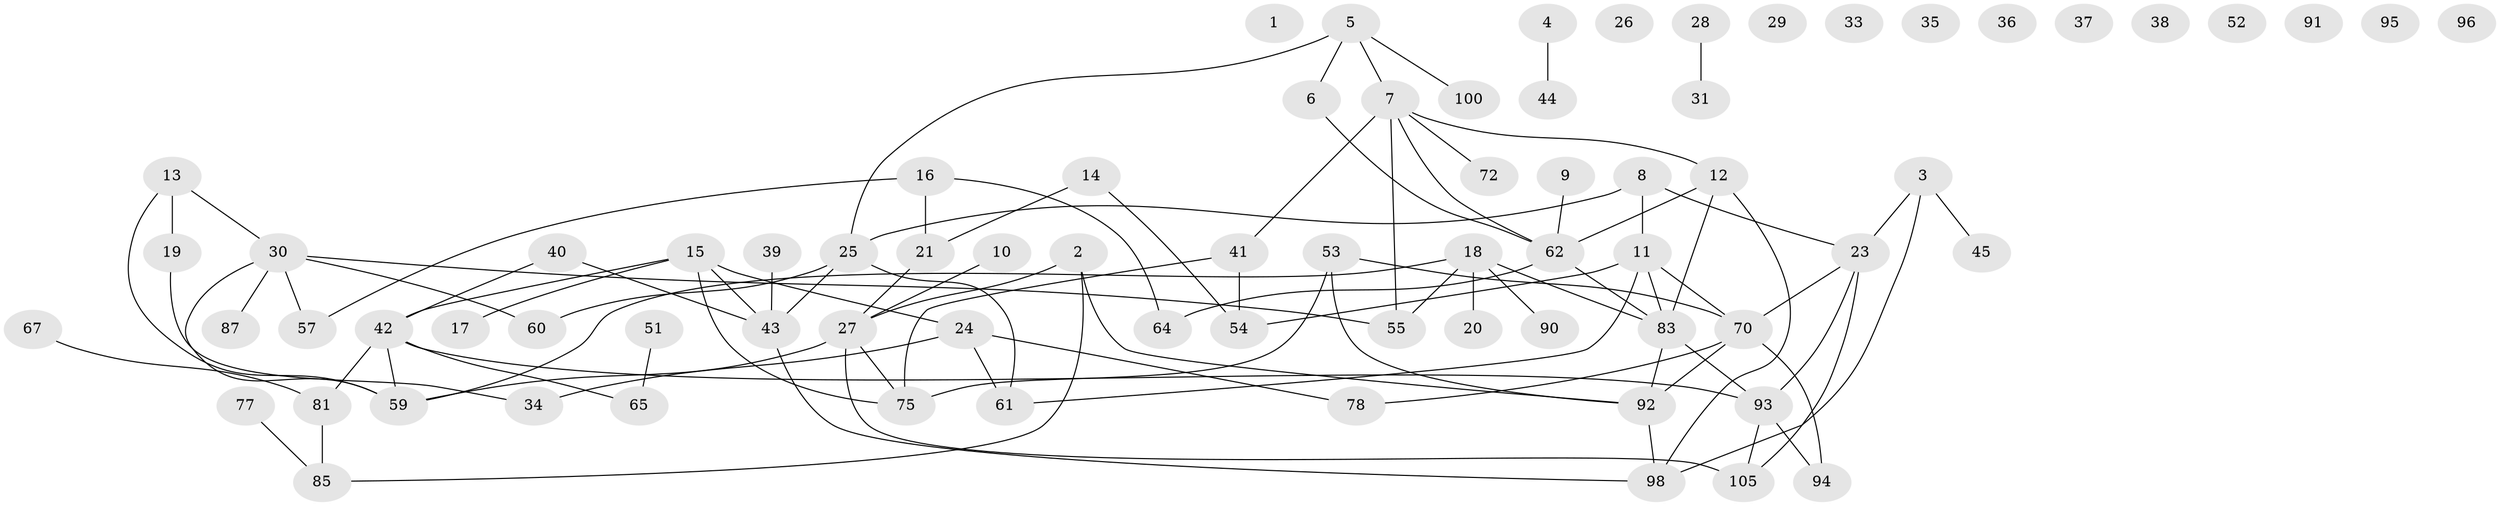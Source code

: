// original degree distribution, {0: 0.10377358490566038, 3: 0.24528301886792453, 2: 0.2358490566037736, 6: 0.02830188679245283, 1: 0.20754716981132076, 4: 0.10377358490566038, 5: 0.07547169811320754}
// Generated by graph-tools (version 1.1) at 2025/41/03/06/25 10:41:20]
// undirected, 75 vertices, 94 edges
graph export_dot {
graph [start="1"]
  node [color=gray90,style=filled];
  1;
  2;
  3 [super="+32"];
  4 [super="+22"];
  5 [super="+80"];
  6;
  7 [super="+76"];
  8 [super="+56"];
  9;
  10;
  11 [super="+63"];
  12;
  13 [super="+73"];
  14;
  15 [super="+46"];
  16;
  17;
  18 [super="+47"];
  19;
  20;
  21;
  23;
  24 [super="+68"];
  25 [super="+88"];
  26;
  27 [super="+58"];
  28 [super="+50"];
  29;
  30 [super="+69"];
  31 [super="+48"];
  33 [super="+49"];
  34;
  35;
  36;
  37;
  38;
  39;
  40 [super="+84"];
  41 [super="+103"];
  42 [super="+99"];
  43 [super="+89"];
  44 [super="+82"];
  45;
  51;
  52;
  53 [super="+66"];
  54;
  55 [super="+71"];
  57 [super="+86"];
  59 [super="+102"];
  60;
  61;
  62 [super="+74"];
  64;
  65;
  67;
  70 [super="+79"];
  72;
  75 [super="+97"];
  77;
  78;
  81;
  83;
  85 [super="+106"];
  87;
  90;
  91;
  92 [super="+104"];
  93 [super="+101"];
  94;
  95;
  96;
  98;
  100;
  105;
  2 -- 27;
  2 -- 85;
  2 -- 92;
  3 -- 45;
  3 -- 98;
  3 -- 23;
  4 -- 44;
  5 -- 7;
  5 -- 25;
  5 -- 100;
  5 -- 6;
  6 -- 62;
  7 -- 41;
  7 -- 62;
  7 -- 72;
  7 -- 12;
  7 -- 55;
  8 -- 23;
  8 -- 11;
  8 -- 25;
  9 -- 62;
  10 -- 27;
  11 -- 83;
  11 -- 54;
  11 -- 70;
  11 -- 61;
  12 -- 83;
  12 -- 98;
  12 -- 62;
  13 -- 19;
  13 -- 30;
  13 -- 59;
  14 -- 21;
  14 -- 54;
  15 -- 43 [weight=2];
  15 -- 42;
  15 -- 24;
  15 -- 17;
  15 -- 75;
  16 -- 21;
  16 -- 57;
  16 -- 64;
  18 -- 83;
  18 -- 90;
  18 -- 55;
  18 -- 20;
  18 -- 59;
  19 -- 34;
  21 -- 27;
  23 -- 93;
  23 -- 105;
  23 -- 70;
  24 -- 61;
  24 -- 34;
  24 -- 78;
  25 -- 60;
  25 -- 61;
  25 -- 43;
  27 -- 59;
  27 -- 105;
  27 -- 75;
  28 -- 31;
  30 -- 60;
  30 -- 87;
  30 -- 57;
  30 -- 59;
  30 -- 55;
  39 -- 43;
  40 -- 42;
  40 -- 43;
  41 -- 54;
  41 -- 75;
  42 -- 65;
  42 -- 81;
  42 -- 59;
  42 -- 93;
  43 -- 98;
  51 -- 65;
  53 -- 70;
  53 -- 92;
  53 -- 75;
  62 -- 64;
  62 -- 83;
  67 -- 81;
  70 -- 94;
  70 -- 78;
  70 -- 92;
  77 -- 85;
  81 -- 85;
  83 -- 92;
  83 -- 93;
  92 -- 98;
  93 -- 105;
  93 -- 94;
}
